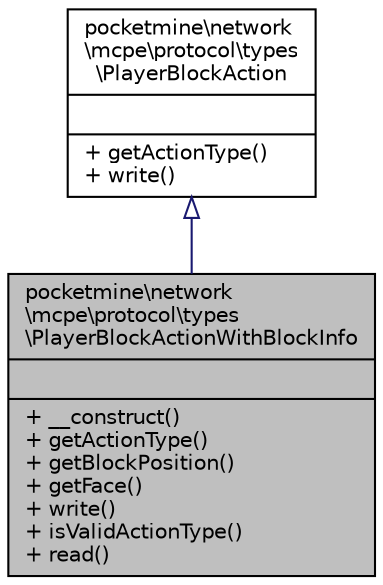 digraph "pocketmine\network\mcpe\protocol\types\PlayerBlockActionWithBlockInfo"
{
 // INTERACTIVE_SVG=YES
 // LATEX_PDF_SIZE
  edge [fontname="Helvetica",fontsize="10",labelfontname="Helvetica",labelfontsize="10"];
  node [fontname="Helvetica",fontsize="10",shape=record];
  Node1 [label="{pocketmine\\network\l\\mcpe\\protocol\\types\l\\PlayerBlockActionWithBlockInfo\n||+ __construct()\l+ getActionType()\l+ getBlockPosition()\l+ getFace()\l+ write()\l+ isValidActionType()\l+ read()\l}",height=0.2,width=0.4,color="black", fillcolor="grey75", style="filled", fontcolor="black",tooltip=" "];
  Node2 -> Node1 [dir="back",color="midnightblue",fontsize="10",style="solid",arrowtail="onormal",fontname="Helvetica"];
  Node2 [label="{pocketmine\\network\l\\mcpe\\protocol\\types\l\\PlayerBlockAction\n||+ getActionType()\l+ write()\l}",height=0.2,width=0.4,color="black", fillcolor="white", style="filled",URL="$d7/df2/interfacepocketmine_1_1network_1_1mcpe_1_1protocol_1_1types_1_1_player_block_action.html",tooltip=" "];
}
